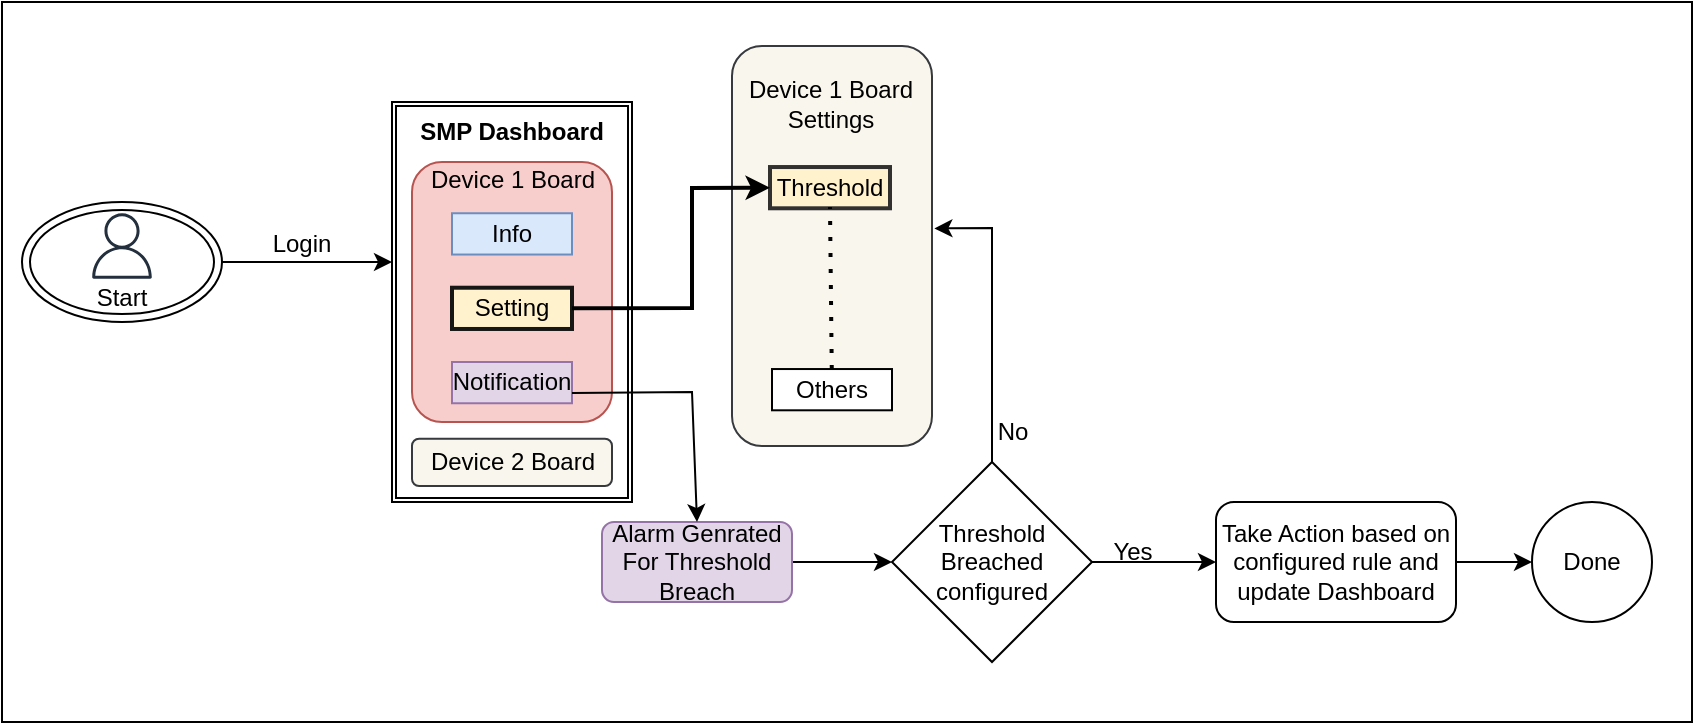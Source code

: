 <mxfile version="21.1.5" type="github">
  <diagram name="Page-1" id="TBpk2ZddFmmUnNdRWJZM">
    <mxGraphModel dx="1050" dy="533" grid="1" gridSize="10" guides="1" tooltips="1" connect="1" arrows="1" fold="1" page="1" pageScale="1" pageWidth="850" pageHeight="1100" math="0" shadow="0">
      <root>
        <mxCell id="0" />
        <mxCell id="1" parent="0" />
        <mxCell id="u9HwPEGiP-o9F6QaUKpa-144" value="" style="rounded=0;whiteSpace=wrap;html=1;" vertex="1" parent="1">
          <mxGeometry x="35" y="450" width="845" height="360" as="geometry" />
        </mxCell>
        <mxCell id="u9HwPEGiP-o9F6QaUKpa-94" value="" style="sketch=0;outlineConnect=0;fontColor=#232F3E;gradientColor=none;fillColor=#232F3D;strokeColor=none;dashed=0;verticalLabelPosition=bottom;verticalAlign=top;align=center;html=1;fontSize=12;fontStyle=0;aspect=fixed;pointerEvents=1;shape=mxgraph.aws4.user;" vertex="1" parent="1">
          <mxGeometry x="78.63" y="555.63" width="32.75" height="32.75" as="geometry" />
        </mxCell>
        <mxCell id="u9HwPEGiP-o9F6QaUKpa-95" value="" style="ellipse;shape=doubleEllipse;whiteSpace=wrap;html=1;fillColor=none;" vertex="1" parent="1">
          <mxGeometry x="45" y="550" width="100" height="60" as="geometry" />
        </mxCell>
        <mxCell id="u9HwPEGiP-o9F6QaUKpa-96" value="Start" style="text;html=1;strokeColor=none;fillColor=none;align=center;verticalAlign=middle;whiteSpace=wrap;rounded=0;" vertex="1" parent="1">
          <mxGeometry x="65" y="583.49" width="60" height="30" as="geometry" />
        </mxCell>
        <mxCell id="u9HwPEGiP-o9F6QaUKpa-97" value="Login" style="text;html=1;strokeColor=none;fillColor=none;align=center;verticalAlign=middle;whiteSpace=wrap;rounded=0;" vertex="1" parent="1">
          <mxGeometry x="155" y="555.63" width="60" height="30" as="geometry" />
        </mxCell>
        <mxCell id="u9HwPEGiP-o9F6QaUKpa-98" value="" style="endArrow=classic;html=1;rounded=0;exitX=1;exitY=0.5;exitDx=0;exitDy=0;" edge="1" parent="1" source="u9HwPEGiP-o9F6QaUKpa-95">
          <mxGeometry width="50" height="50" relative="1" as="geometry">
            <mxPoint x="205" y="583.49" as="sourcePoint" />
            <mxPoint x="230" y="580" as="targetPoint" />
          </mxGeometry>
        </mxCell>
        <mxCell id="u9HwPEGiP-o9F6QaUKpa-99" value="" style="shape=ext;double=1;rounded=0;whiteSpace=wrap;html=1;fillColor=none;" vertex="1" parent="1">
          <mxGeometry x="230" y="500" width="120" height="200" as="geometry" />
        </mxCell>
        <mxCell id="u9HwPEGiP-o9F6QaUKpa-102" value="SMP Dashboard" style="text;html=1;strokeColor=none;fillColor=none;align=center;verticalAlign=middle;whiteSpace=wrap;rounded=0;fontStyle=1" vertex="1" parent="1">
          <mxGeometry x="240" y="500" width="100" height="30" as="geometry" />
        </mxCell>
        <mxCell id="u9HwPEGiP-o9F6QaUKpa-104" value="" style="rounded=1;whiteSpace=wrap;html=1;fillColor=#f8cecc;strokeColor=#b85450;" vertex="1" parent="1">
          <mxGeometry x="240" y="530" width="100" height="130" as="geometry" />
        </mxCell>
        <mxCell id="u9HwPEGiP-o9F6QaUKpa-105" value="Device 1 Board" style="text;html=1;strokeColor=none;fillColor=none;align=center;verticalAlign=middle;whiteSpace=wrap;rounded=0;" vertex="1" parent="1">
          <mxGeometry x="247.5" y="523.63" width="85" height="30" as="geometry" />
        </mxCell>
        <mxCell id="u9HwPEGiP-o9F6QaUKpa-106" value="Info" style="rounded=0;whiteSpace=wrap;html=1;fillColor=#dae8fc;strokeColor=#6c8ebf;" vertex="1" parent="1">
          <mxGeometry x="260" y="555.63" width="60" height="20.63" as="geometry" />
        </mxCell>
        <mxCell id="u9HwPEGiP-o9F6QaUKpa-107" value="&lt;p style=&quot;line-height: 110%;&quot;&gt;Setting&lt;/p&gt;" style="rounded=0;whiteSpace=wrap;html=1;fillColor=#fff2cc;strokeColor=#171716;strokeWidth=2;" vertex="1" parent="1">
          <mxGeometry x="260" y="592.86" width="60" height="20.63" as="geometry" />
        </mxCell>
        <mxCell id="u9HwPEGiP-o9F6QaUKpa-108" value="Notification" style="rounded=0;whiteSpace=wrap;html=1;fillColor=#e1d5e7;strokeColor=#9673a6;" vertex="1" parent="1">
          <mxGeometry x="260" y="630" width="60" height="20.63" as="geometry" />
        </mxCell>
        <mxCell id="u9HwPEGiP-o9F6QaUKpa-128" style="edgeStyle=orthogonalEdgeStyle;rounded=0;orthogonalLoop=1;jettySize=auto;html=1;exitX=0;exitY=0.5;exitDx=0;exitDy=0;entryX=0;entryY=0.5;entryDx=0;entryDy=0;" edge="1" parent="1" source="u9HwPEGiP-o9F6QaUKpa-109" target="u9HwPEGiP-o9F6QaUKpa-116">
          <mxGeometry relative="1" as="geometry" />
        </mxCell>
        <mxCell id="u9HwPEGiP-o9F6QaUKpa-109" value="" style="rounded=1;whiteSpace=wrap;html=1;fillColor=#f9f7ed;strokeColor=#36393d;" vertex="1" parent="1">
          <mxGeometry x="400" y="472.01" width="100" height="200" as="geometry" />
        </mxCell>
        <mxCell id="u9HwPEGiP-o9F6QaUKpa-115" value="Device 1 Board&lt;br&gt;Settings" style="text;html=1;strokeColor=none;fillColor=none;align=center;verticalAlign=middle;whiteSpace=wrap;rounded=0;" vertex="1" parent="1">
          <mxGeometry x="406.5" y="485.52" width="85" height="30" as="geometry" />
        </mxCell>
        <mxCell id="u9HwPEGiP-o9F6QaUKpa-116" value="Threshold" style="rounded=0;whiteSpace=wrap;html=1;strokeWidth=2;fillColor=#fff2cc;strokeColor=#32312f;" vertex="1" parent="1">
          <mxGeometry x="419" y="532.52" width="60" height="20.63" as="geometry" />
        </mxCell>
        <mxCell id="u9HwPEGiP-o9F6QaUKpa-117" value="Others" style="rounded=0;whiteSpace=wrap;html=1;" vertex="1" parent="1">
          <mxGeometry x="420" y="633.52" width="60" height="20.63" as="geometry" />
        </mxCell>
        <mxCell id="u9HwPEGiP-o9F6QaUKpa-119" value="" style="endArrow=none;dashed=1;html=1;dashPattern=1 3;strokeWidth=2;rounded=0;" edge="1" parent="1" source="u9HwPEGiP-o9F6QaUKpa-117">
          <mxGeometry width="50" height="50" relative="1" as="geometry">
            <mxPoint x="449" y="592.52" as="sourcePoint" />
            <mxPoint x="449" y="552.52" as="targetPoint" />
          </mxGeometry>
        </mxCell>
        <mxCell id="u9HwPEGiP-o9F6QaUKpa-121" value="" style="rounded=1;whiteSpace=wrap;html=1;fillColor=#f9f7ed;strokeColor=#36393d;" vertex="1" parent="1">
          <mxGeometry x="240" y="668.37" width="100" height="23.63" as="geometry" />
        </mxCell>
        <mxCell id="u9HwPEGiP-o9F6QaUKpa-122" value="Device 2 Board" style="text;html=1;strokeColor=none;fillColor=none;align=center;verticalAlign=middle;whiteSpace=wrap;rounded=0;" vertex="1" parent="1">
          <mxGeometry x="247.5" y="665" width="85" height="30" as="geometry" />
        </mxCell>
        <mxCell id="u9HwPEGiP-o9F6QaUKpa-127" value="" style="endArrow=classic;html=1;rounded=0;entryX=0;entryY=0.5;entryDx=0;entryDy=0;exitX=1;exitY=0.5;exitDx=0;exitDy=0;strokeWidth=2;" edge="1" parent="1" source="u9HwPEGiP-o9F6QaUKpa-107" target="u9HwPEGiP-o9F6QaUKpa-116">
          <mxGeometry width="50" height="50" relative="1" as="geometry">
            <mxPoint x="340" y="680" as="sourcePoint" />
            <mxPoint x="390" y="630" as="targetPoint" />
            <Array as="points">
              <mxPoint x="380" y="603" />
              <mxPoint x="380" y="543" />
            </Array>
          </mxGeometry>
        </mxCell>
        <mxCell id="u9HwPEGiP-o9F6QaUKpa-134" value="" style="edgeStyle=orthogonalEdgeStyle;rounded=0;orthogonalLoop=1;jettySize=auto;html=1;" edge="1" parent="1" source="u9HwPEGiP-o9F6QaUKpa-129" target="u9HwPEGiP-o9F6QaUKpa-133">
          <mxGeometry relative="1" as="geometry" />
        </mxCell>
        <mxCell id="u9HwPEGiP-o9F6QaUKpa-129" value="Alarm Genrated&lt;br&gt;For Threshold Breach" style="rounded=1;whiteSpace=wrap;html=1;fillColor=#e1d5e7;strokeColor=#9673a6;" vertex="1" parent="1">
          <mxGeometry x="335" y="710" width="95" height="40" as="geometry" />
        </mxCell>
        <mxCell id="u9HwPEGiP-o9F6QaUKpa-131" value="" style="endArrow=classic;html=1;rounded=0;exitX=1;exitY=0.75;exitDx=0;exitDy=0;entryX=0.5;entryY=0;entryDx=0;entryDy=0;" edge="1" parent="1" source="u9HwPEGiP-o9F6QaUKpa-108" target="u9HwPEGiP-o9F6QaUKpa-129">
          <mxGeometry width="50" height="50" relative="1" as="geometry">
            <mxPoint x="400" y="680" as="sourcePoint" />
            <mxPoint x="450" y="630" as="targetPoint" />
            <Array as="points">
              <mxPoint x="380" y="645" />
            </Array>
          </mxGeometry>
        </mxCell>
        <mxCell id="u9HwPEGiP-o9F6QaUKpa-133" value="Threshold Breached&lt;br&gt;configured" style="rhombus;whiteSpace=wrap;html=1;" vertex="1" parent="1">
          <mxGeometry x="480" y="680" width="100" height="100" as="geometry" />
        </mxCell>
        <mxCell id="u9HwPEGiP-o9F6QaUKpa-135" value="" style="edgeStyle=orthogonalEdgeStyle;rounded=0;orthogonalLoop=1;jettySize=auto;html=1;exitX=1;exitY=0.5;exitDx=0;exitDy=0;entryX=0;entryY=0.5;entryDx=0;entryDy=0;" edge="1" parent="1" target="u9HwPEGiP-o9F6QaUKpa-136" source="u9HwPEGiP-o9F6QaUKpa-133">
          <mxGeometry relative="1" as="geometry">
            <mxPoint x="610" y="730" as="sourcePoint" />
            <mxPoint x="640" y="730" as="targetPoint" />
          </mxGeometry>
        </mxCell>
        <mxCell id="u9HwPEGiP-o9F6QaUKpa-143" value="" style="edgeStyle=orthogonalEdgeStyle;rounded=0;orthogonalLoop=1;jettySize=auto;html=1;" edge="1" parent="1" source="u9HwPEGiP-o9F6QaUKpa-136" target="u9HwPEGiP-o9F6QaUKpa-142">
          <mxGeometry relative="1" as="geometry" />
        </mxCell>
        <mxCell id="u9HwPEGiP-o9F6QaUKpa-136" value="Take Action based on configured rule and update Dashboard" style="rounded=1;whiteSpace=wrap;html=1;" vertex="1" parent="1">
          <mxGeometry x="642" y="700" width="120" height="60" as="geometry" />
        </mxCell>
        <mxCell id="u9HwPEGiP-o9F6QaUKpa-137" value="Yes" style="text;html=1;align=center;verticalAlign=middle;resizable=0;points=[];autosize=1;strokeColor=none;fillColor=none;" vertex="1" parent="1">
          <mxGeometry x="580" y="710" width="40" height="30" as="geometry" />
        </mxCell>
        <mxCell id="u9HwPEGiP-o9F6QaUKpa-140" value="" style="endArrow=classic;html=1;rounded=0;exitX=0.5;exitY=0;exitDx=0;exitDy=0;entryX=1.012;entryY=0.456;entryDx=0;entryDy=0;entryPerimeter=0;" edge="1" parent="1" source="u9HwPEGiP-o9F6QaUKpa-133" target="u9HwPEGiP-o9F6QaUKpa-109">
          <mxGeometry width="50" height="50" relative="1" as="geometry">
            <mxPoint x="400" y="660" as="sourcePoint" />
            <mxPoint x="570" y="560" as="targetPoint" />
            <Array as="points">
              <mxPoint x="530" y="563" />
            </Array>
          </mxGeometry>
        </mxCell>
        <mxCell id="u9HwPEGiP-o9F6QaUKpa-141" value="No" style="text;html=1;align=center;verticalAlign=middle;resizable=0;points=[];autosize=1;strokeColor=none;fillColor=none;" vertex="1" parent="1">
          <mxGeometry x="520" y="650" width="40" height="30" as="geometry" />
        </mxCell>
        <mxCell id="u9HwPEGiP-o9F6QaUKpa-142" value="Done" style="ellipse;whiteSpace=wrap;html=1;rounded=1;" vertex="1" parent="1">
          <mxGeometry x="800" y="700" width="60" height="60" as="geometry" />
        </mxCell>
      </root>
    </mxGraphModel>
  </diagram>
</mxfile>
